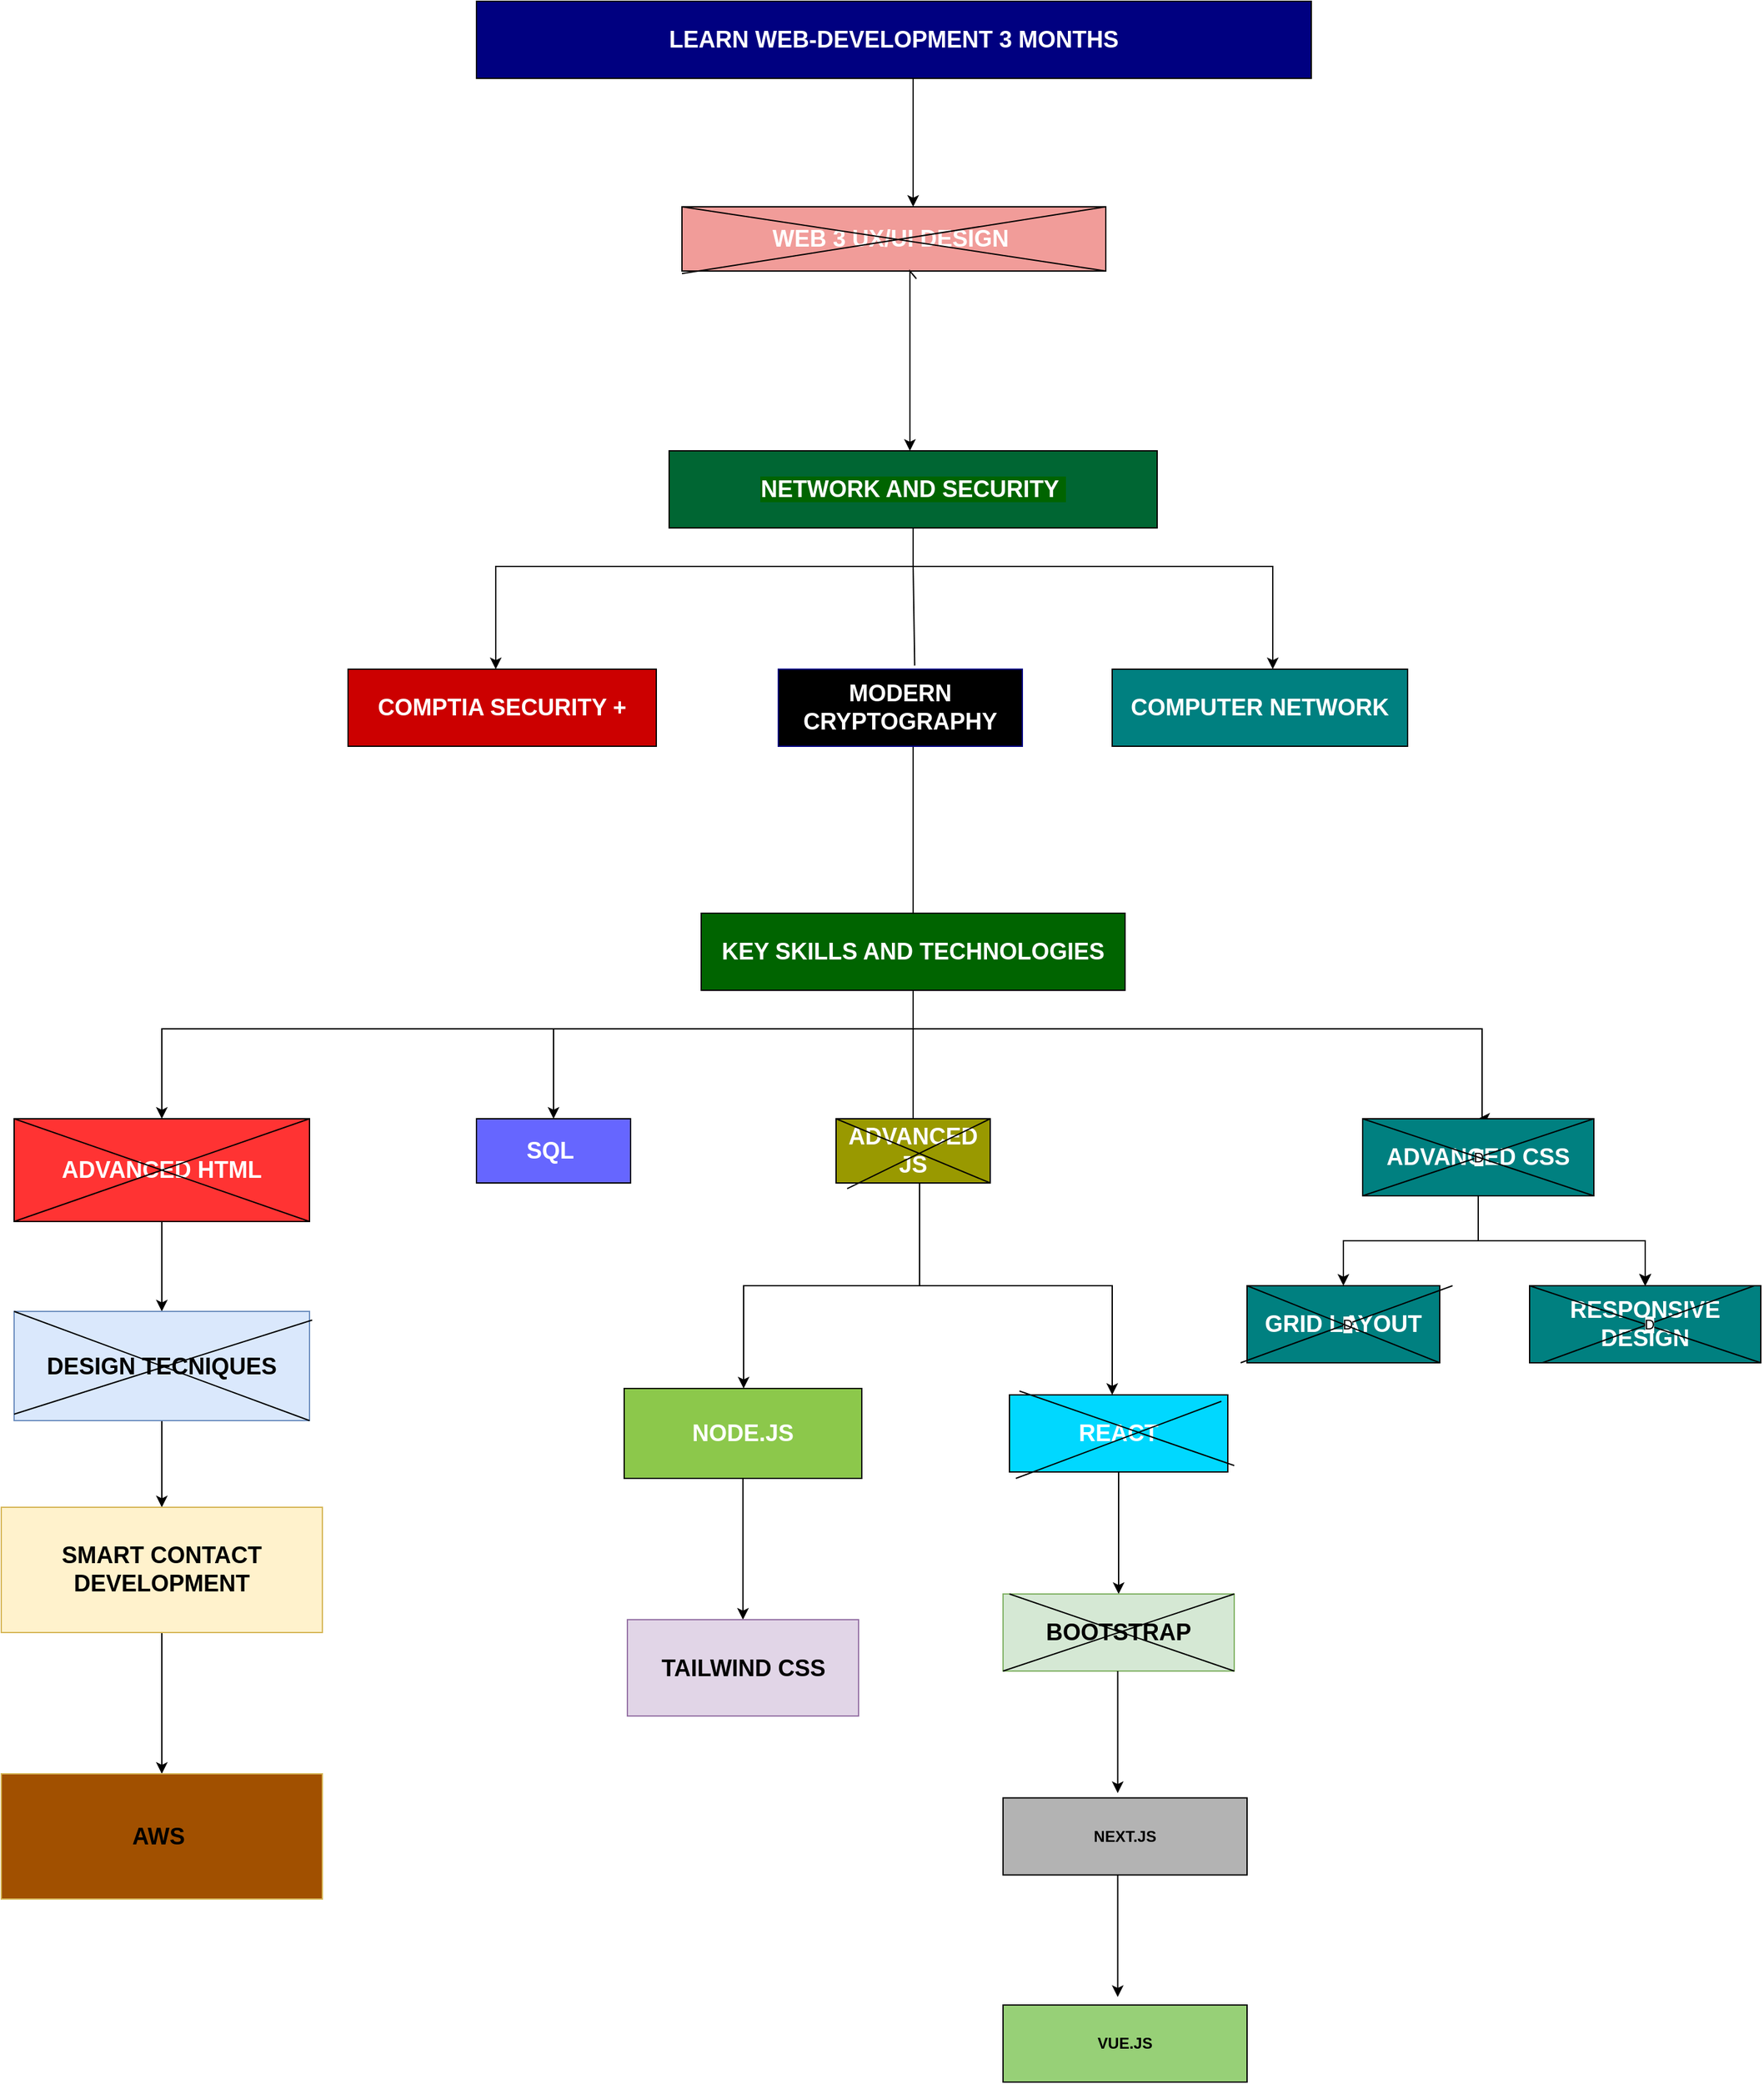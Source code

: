 <mxfile version="24.3.1" type="github">
  <diagram name="Page-1" id="ptgx6MRMU3JIALGFSwDf">
    <mxGraphModel dx="2391" dy="1087" grid="1" gridSize="10" guides="1" tooltips="1" connect="1" arrows="1" fold="1" page="1" pageScale="1" pageWidth="850" pageHeight="1100" math="0" shadow="0">
      <root>
        <mxCell id="0" />
        <mxCell id="1" parent="0" />
        <mxCell id="2ljxNgmDqB6YfOjgcQZT-61" value="" style="edgeStyle=orthogonalEdgeStyle;rounded=0;orthogonalLoop=1;jettySize=auto;html=1;" parent="1" source="2ljxNgmDqB6YfOjgcQZT-1" target="2ljxNgmDqB6YfOjgcQZT-49" edge="1">
          <mxGeometry relative="1" as="geometry">
            <Array as="points">
              <mxPoint x="880" y="150" />
              <mxPoint x="880" y="150" />
            </Array>
          </mxGeometry>
        </mxCell>
        <mxCell id="2ljxNgmDqB6YfOjgcQZT-1" value="&lt;h2&gt;&lt;b&gt;&lt;font color=&quot;#ffffff&quot;&gt;LEARN WEB-DEVELOPMENT 3 MONTHS&lt;/font&gt;&lt;/b&gt;&lt;/h2&gt;" style="rounded=0;whiteSpace=wrap;html=1;fillColor=#000080;" parent="1" vertex="1">
          <mxGeometry x="540" y="50" width="650" height="60" as="geometry" />
        </mxCell>
        <mxCell id="2ljxNgmDqB6YfOjgcQZT-6" value="" style="edgeStyle=orthogonalEdgeStyle;rounded=0;orthogonalLoop=1;jettySize=auto;html=1;exitX=0.5;exitY=1;exitDx=0;exitDy=0;entryX=0.5;entryY=0;entryDx=0;entryDy=0;" parent="1" source="2ljxNgmDqB6YfOjgcQZT-3" target="2ljxNgmDqB6YfOjgcQZT-5" edge="1">
          <mxGeometry relative="1" as="geometry">
            <mxPoint x="885" y="840.0" as="sourcePoint" />
            <mxPoint x="300" y="830" as="targetPoint" />
            <Array as="points">
              <mxPoint x="880" y="850" />
              <mxPoint x="295" y="850" />
            </Array>
          </mxGeometry>
        </mxCell>
        <mxCell id="2ljxNgmDqB6YfOjgcQZT-15" style="edgeStyle=orthogonalEdgeStyle;rounded=0;orthogonalLoop=1;jettySize=auto;html=1;entryX=0.5;entryY=0;entryDx=0;entryDy=0;" parent="1" target="2ljxNgmDqB6YfOjgcQZT-8" edge="1">
          <mxGeometry relative="1" as="geometry">
            <mxPoint x="1319" y="890" as="targetPoint" />
            <mxPoint x="850" y="820" as="sourcePoint" />
            <Array as="points">
              <mxPoint x="880" y="820" />
              <mxPoint x="880" y="850" />
              <mxPoint x="1323" y="850" />
              <mxPoint x="1323" y="920" />
            </Array>
          </mxGeometry>
        </mxCell>
        <mxCell id="2ljxNgmDqB6YfOjgcQZT-3" value="&lt;h2&gt;&lt;b&gt;&lt;font color=&quot;#ffffff&quot;&gt;KEY SKILLS AND TECHNOLOGIES&lt;/font&gt;&lt;/b&gt;&lt;/h2&gt;" style="rounded=0;whiteSpace=wrap;html=1;fillColor=#006400;" parent="1" vertex="1">
          <mxGeometry x="715" y="760" width="330" height="60" as="geometry" />
        </mxCell>
        <mxCell id="Xf_xQN7SUd8G-yfiMLFL-4" value="" style="edgeStyle=orthogonalEdgeStyle;rounded=0;orthogonalLoop=1;jettySize=auto;html=1;" parent="1" source="2ljxNgmDqB6YfOjgcQZT-5" target="Xf_xQN7SUd8G-yfiMLFL-3" edge="1">
          <mxGeometry relative="1" as="geometry" />
        </mxCell>
        <mxCell id="2ljxNgmDqB6YfOjgcQZT-5" value="&lt;h2&gt;&lt;font color=&quot;#ffffff&quot;&gt;ADVANCED HTML&lt;/font&gt;&lt;/h2&gt;" style="whiteSpace=wrap;html=1;rounded=0;fillColor=#FF3333;" parent="1" vertex="1">
          <mxGeometry x="180" y="920" width="230" height="80" as="geometry" />
        </mxCell>
        <mxCell id="Xf_xQN7SUd8G-yfiMLFL-6" value="" style="edgeStyle=orthogonalEdgeStyle;rounded=0;orthogonalLoop=1;jettySize=auto;html=1;" parent="1" source="2ljxNgmDqB6YfOjgcQZT-8" target="Xf_xQN7SUd8G-yfiMLFL-5" edge="1">
          <mxGeometry relative="1" as="geometry" />
        </mxCell>
        <mxCell id="Xf_xQN7SUd8G-yfiMLFL-7" value="" style="edgeStyle=orthogonalEdgeStyle;rounded=0;orthogonalLoop=1;jettySize=auto;html=1;" parent="1" source="2ljxNgmDqB6YfOjgcQZT-8" target="Xf_xQN7SUd8G-yfiMLFL-5" edge="1">
          <mxGeometry relative="1" as="geometry" />
        </mxCell>
        <mxCell id="Xf_xQN7SUd8G-yfiMLFL-8" value="" style="edgeStyle=orthogonalEdgeStyle;rounded=0;orthogonalLoop=1;jettySize=auto;html=1;" parent="1" source="2ljxNgmDqB6YfOjgcQZT-8" target="Xf_xQN7SUd8G-yfiMLFL-5" edge="1">
          <mxGeometry relative="1" as="geometry" />
        </mxCell>
        <mxCell id="Xf_xQN7SUd8G-yfiMLFL-11" value="" style="edgeStyle=orthogonalEdgeStyle;rounded=0;orthogonalLoop=1;jettySize=auto;html=1;" parent="1" source="2ljxNgmDqB6YfOjgcQZT-8" target="Xf_xQN7SUd8G-yfiMLFL-5" edge="1">
          <mxGeometry relative="1" as="geometry" />
        </mxCell>
        <mxCell id="Xf_xQN7SUd8G-yfiMLFL-12" value="" style="edgeStyle=orthogonalEdgeStyle;rounded=0;orthogonalLoop=1;jettySize=auto;html=1;" parent="1" source="2ljxNgmDqB6YfOjgcQZT-8" target="Xf_xQN7SUd8G-yfiMLFL-5" edge="1">
          <mxGeometry relative="1" as="geometry" />
        </mxCell>
        <mxCell id="Xf_xQN7SUd8G-yfiMLFL-14" value="" style="edgeStyle=orthogonalEdgeStyle;rounded=0;orthogonalLoop=1;jettySize=auto;html=1;" parent="1" source="2ljxNgmDqB6YfOjgcQZT-8" target="Xf_xQN7SUd8G-yfiMLFL-13" edge="1">
          <mxGeometry relative="1" as="geometry" />
        </mxCell>
        <mxCell id="2ljxNgmDqB6YfOjgcQZT-8" value="&lt;h2&gt;&lt;b&gt;&lt;font color=&quot;#ffffff&quot;&gt;ADVANCED CSS&lt;/font&gt;&lt;/b&gt;&lt;/h2&gt;" style="rounded=0;whiteSpace=wrap;html=1;fillColor=#008080;" parent="1" vertex="1">
          <mxGeometry x="1230" y="920" width="180" height="60" as="geometry" />
        </mxCell>
        <mxCell id="2ljxNgmDqB6YfOjgcQZT-21" value="" style="edgeStyle=orthogonalEdgeStyle;rounded=0;orthogonalLoop=1;jettySize=auto;html=1;" parent="1" source="2ljxNgmDqB6YfOjgcQZT-11" target="2ljxNgmDqB6YfOjgcQZT-20" edge="1">
          <mxGeometry relative="1" as="geometry">
            <Array as="points">
              <mxPoint x="885" y="1050" />
              <mxPoint x="748" y="1050" />
            </Array>
          </mxGeometry>
        </mxCell>
        <mxCell id="2ljxNgmDqB6YfOjgcQZT-26" value="" style="edgeStyle=orthogonalEdgeStyle;rounded=0;orthogonalLoop=1;jettySize=auto;html=1;" parent="1" source="2ljxNgmDqB6YfOjgcQZT-11" target="2ljxNgmDqB6YfOjgcQZT-25" edge="1">
          <mxGeometry relative="1" as="geometry">
            <Array as="points">
              <mxPoint x="885" y="1050" />
              <mxPoint x="1035" y="1050" />
            </Array>
          </mxGeometry>
        </mxCell>
        <mxCell id="2ljxNgmDqB6YfOjgcQZT-11" value="&lt;h2&gt;&lt;font color=&quot;#ffffff&quot;&gt;ADVANCED JS&lt;/font&gt;&lt;/h2&gt;" style="rounded=0;whiteSpace=wrap;html=1;fillColor=#999900;" parent="1" vertex="1">
          <mxGeometry x="820" y="920" width="120" height="50" as="geometry" />
        </mxCell>
        <mxCell id="Xf_xQN7SUd8G-yfiMLFL-22" value="" style="edgeStyle=orthogonalEdgeStyle;rounded=0;orthogonalLoop=1;jettySize=auto;html=1;" parent="1" source="2ljxNgmDqB6YfOjgcQZT-20" target="Xf_xQN7SUd8G-yfiMLFL-21" edge="1">
          <mxGeometry relative="1" as="geometry" />
        </mxCell>
        <mxCell id="2ljxNgmDqB6YfOjgcQZT-20" value="&lt;h2&gt;&lt;b&gt;&lt;font color=&quot;#ffffff&quot;&gt;NODE.JS&lt;/font&gt;&lt;/b&gt;&lt;/h2&gt;" style="whiteSpace=wrap;html=1;rounded=0;fillColor=#8CC84B;" parent="1" vertex="1">
          <mxGeometry x="655" y="1130" width="185" height="70" as="geometry" />
        </mxCell>
        <mxCell id="Xf_xQN7SUd8G-yfiMLFL-19" value="" style="edgeStyle=orthogonalEdgeStyle;rounded=0;orthogonalLoop=1;jettySize=auto;html=1;" parent="1" source="2ljxNgmDqB6YfOjgcQZT-25" target="Xf_xQN7SUd8G-yfiMLFL-18" edge="1">
          <mxGeometry relative="1" as="geometry" />
        </mxCell>
        <mxCell id="2ljxNgmDqB6YfOjgcQZT-25" value="&lt;h2&gt;&lt;b&gt;&lt;font color=&quot;#ffffff&quot;&gt;REACT&lt;/font&gt;&lt;/b&gt;&lt;/h2&gt;" style="whiteSpace=wrap;html=1;rounded=0;fillColor=#00D8FF;" parent="1" vertex="1">
          <mxGeometry x="955" y="1135" width="170" height="60" as="geometry" />
        </mxCell>
        <mxCell id="2ljxNgmDqB6YfOjgcQZT-32" value="" style="edgeStyle=orthogonalEdgeStyle;rounded=0;orthogonalLoop=1;jettySize=auto;html=1;exitX=0.455;exitY=0;exitDx=0;exitDy=0;exitPerimeter=0;" parent="1" source="2ljxNgmDqB6YfOjgcQZT-28" edge="1">
          <mxGeometry relative="1" as="geometry">
            <mxPoint x="555" y="570" as="targetPoint" />
            <Array as="points">
              <mxPoint x="880" y="400" />
              <mxPoint x="880" y="490" />
              <mxPoint x="555" y="490" />
            </Array>
          </mxGeometry>
        </mxCell>
        <mxCell id="2ljxNgmDqB6YfOjgcQZT-39" style="edgeStyle=orthogonalEdgeStyle;rounded=0;orthogonalLoop=1;jettySize=auto;html=1;entryX=0.5;entryY=0;entryDx=0;entryDy=0;" parent="1" edge="1">
          <mxGeometry relative="1" as="geometry">
            <mxPoint x="1160" y="570" as="targetPoint" />
            <Array as="points">
              <mxPoint x="880" y="460" />
              <mxPoint x="880" y="490" />
              <mxPoint x="1160" y="490" />
            </Array>
            <mxPoint x="890" y="460" as="sourcePoint" />
          </mxGeometry>
        </mxCell>
        <mxCell id="2ljxNgmDqB6YfOjgcQZT-28" value="&lt;h2&gt;&lt;b style=&quot;background-color: rgb(0, 100, 0);&quot;&gt;&lt;font color=&quot;#ffffff&quot;&gt;NETWORK AND SECURITY&amp;nbsp;&lt;/font&gt;&lt;/b&gt;&lt;/h2&gt;" style="whiteSpace=wrap;html=1;rounded=0;fillColor=#006633;" parent="1" vertex="1">
          <mxGeometry x="690" y="400" width="380" height="60" as="geometry" />
        </mxCell>
        <mxCell id="2ljxNgmDqB6YfOjgcQZT-31" value="&lt;h2&gt;&lt;b&gt;&lt;font color=&quot;#ffffff&quot;&gt;COMPTIA SECURITY +&lt;/font&gt;&lt;/b&gt;&lt;/h2&gt;" style="whiteSpace=wrap;html=1;rounded=0;fillColor=#CC0000;" parent="1" vertex="1">
          <mxGeometry x="440" y="570" width="240" height="60" as="geometry" />
        </mxCell>
        <mxCell id="2ljxNgmDqB6YfOjgcQZT-33" value="&lt;h2&gt;&lt;b&gt;&lt;font color=&quot;#ffffff&quot;&gt;COMPUTER NETWORK&lt;/font&gt;&lt;/b&gt;&lt;/h2&gt;" style="whiteSpace=wrap;html=1;rounded=0;fillColor=#008080;" parent="1" vertex="1">
          <mxGeometry x="1035" y="570" width="230" height="60" as="geometry" />
        </mxCell>
        <mxCell id="2ljxNgmDqB6YfOjgcQZT-48" value="" style="endArrow=none;html=1;rounded=0;exitX=0.5;exitY=0;exitDx=0;exitDy=0;" parent="1" source="2ljxNgmDqB6YfOjgcQZT-3" edge="1">
          <mxGeometry width="50" height="50" relative="1" as="geometry">
            <mxPoint x="881" y="750" as="sourcePoint" />
            <mxPoint x="880" y="620" as="targetPoint" />
          </mxGeometry>
        </mxCell>
        <mxCell id="2ljxNgmDqB6YfOjgcQZT-49" value="&lt;h2&gt;&lt;b&gt;&lt;font color=&quot;#ffffff&quot;&gt;WEB 3 UX/UI DESIGN&amp;nbsp;&lt;/font&gt;&lt;/b&gt;&lt;/h2&gt;" style="rounded=0;whiteSpace=wrap;html=1;fillColor=#F19C99;" parent="1" vertex="1">
          <mxGeometry x="700" y="210" width="330" height="50" as="geometry" />
        </mxCell>
        <mxCell id="2ljxNgmDqB6YfOjgcQZT-50" value="&lt;h2&gt;&lt;b&gt;&lt;font color=&quot;#ffffff&quot;&gt;MODERN CRYPTOGRAPHY&lt;/font&gt;&lt;/b&gt;&lt;/h2&gt;" style="rounded=0;whiteSpace=wrap;html=1;fillColor=#;strokeColor=#000080;" parent="1" vertex="1">
          <mxGeometry x="775" y="570" width="190" height="60" as="geometry" />
        </mxCell>
        <mxCell id="2ljxNgmDqB6YfOjgcQZT-55" value="" style="endArrow=none;html=1;rounded=0;exitX=0.559;exitY=-0.047;exitDx=0;exitDy=0;exitPerimeter=0;" parent="1" source="2ljxNgmDqB6YfOjgcQZT-50" edge="1">
          <mxGeometry width="50" height="50" relative="1" as="geometry">
            <mxPoint x="880" y="550" as="sourcePoint" />
            <mxPoint x="880" y="490" as="targetPoint" />
          </mxGeometry>
        </mxCell>
        <mxCell id="2ljxNgmDqB6YfOjgcQZT-60" value="" style="endArrow=classic;html=1;rounded=0;exitX=0.5;exitY=1;exitDx=0;exitDy=0;" parent="1" edge="1">
          <mxGeometry width="50" height="50" relative="1" as="geometry">
            <mxPoint x="882.51" y="266" as="sourcePoint" />
            <mxPoint x="877.49" y="400" as="targetPoint" />
            <Array as="points">
              <mxPoint x="877.49" y="260" />
            </Array>
          </mxGeometry>
        </mxCell>
        <mxCell id="2ljxNgmDqB6YfOjgcQZT-63" value="&lt;h2&gt;&lt;font color=&quot;#ffffff&quot;&gt;SQL&amp;nbsp;&lt;/font&gt;&lt;/h2&gt;" style="rounded=0;whiteSpace=wrap;html=1;fillColor=#6666FF;" parent="1" vertex="1">
          <mxGeometry x="540" y="920" width="120" height="50" as="geometry" />
        </mxCell>
        <mxCell id="2ljxNgmDqB6YfOjgcQZT-66" value="" style="endArrow=classic;html=1;rounded=0;" parent="1" edge="1">
          <mxGeometry width="50" height="50" relative="1" as="geometry">
            <mxPoint x="600" y="850" as="sourcePoint" />
            <mxPoint x="600" y="920" as="targetPoint" />
          </mxGeometry>
        </mxCell>
        <mxCell id="2ljxNgmDqB6YfOjgcQZT-71" value="" style="endArrow=none;html=1;rounded=0;exitX=0.5;exitY=0;exitDx=0;exitDy=0;" parent="1" source="2ljxNgmDqB6YfOjgcQZT-11" edge="1">
          <mxGeometry width="50" height="50" relative="1" as="geometry">
            <mxPoint x="1170" y="810" as="sourcePoint" />
            <mxPoint x="880" y="850" as="targetPoint" />
          </mxGeometry>
        </mxCell>
        <mxCell id="Xf_xQN7SUd8G-yfiMLFL-17" value="" style="edgeStyle=orthogonalEdgeStyle;rounded=0;orthogonalLoop=1;jettySize=auto;html=1;" parent="1" source="Xf_xQN7SUd8G-yfiMLFL-3" target="Xf_xQN7SUd8G-yfiMLFL-16" edge="1">
          <mxGeometry relative="1" as="geometry" />
        </mxCell>
        <mxCell id="Xf_xQN7SUd8G-yfiMLFL-3" value="&lt;h2&gt;DESIGN TECNIQUES&lt;/h2&gt;" style="whiteSpace=wrap;html=1;fillColor=#dae8fc;rounded=0;strokeColor=#6c8ebf;" parent="1" vertex="1">
          <mxGeometry x="180" y="1070" width="230" height="85" as="geometry" />
        </mxCell>
        <mxCell id="Xf_xQN7SUd8G-yfiMLFL-5" value="&lt;h2&gt;&lt;font color=&quot;#ffffff&quot;&gt;RESPONSIVE DESIGN&lt;/font&gt;&lt;/h2&gt;" style="rounded=0;whiteSpace=wrap;html=1;fillColor=#008080;" parent="1" vertex="1">
          <mxGeometry x="1360" y="1050" width="180" height="60" as="geometry" />
        </mxCell>
        <mxCell id="Xf_xQN7SUd8G-yfiMLFL-13" value="&lt;h2&gt;&lt;font color=&quot;#ffffff&quot;&gt;GRID LAYOUT&lt;/font&gt;&lt;/h2&gt;" style="whiteSpace=wrap;html=1;fillColor=#008080;rounded=0;" parent="1" vertex="1">
          <mxGeometry x="1140" y="1050" width="150" height="60" as="geometry" />
        </mxCell>
        <mxCell id="Xf_xQN7SUd8G-yfiMLFL-15" style="edgeStyle=orthogonalEdgeStyle;rounded=0;orthogonalLoop=1;jettySize=auto;html=1;exitX=0.5;exitY=1;exitDx=0;exitDy=0;" parent="1" source="Xf_xQN7SUd8G-yfiMLFL-5" target="Xf_xQN7SUd8G-yfiMLFL-5" edge="1">
          <mxGeometry relative="1" as="geometry" />
        </mxCell>
        <mxCell id="QJuxJTQTT-bbV8u5nAK--36" style="edgeStyle=orthogonalEdgeStyle;rounded=0;orthogonalLoop=1;jettySize=auto;html=1;entryX=0.5;entryY=0;entryDx=0;entryDy=0;" edge="1" parent="1" source="Xf_xQN7SUd8G-yfiMLFL-16" target="QJuxJTQTT-bbV8u5nAK--34">
          <mxGeometry relative="1" as="geometry">
            <mxPoint x="295" y="1420" as="targetPoint" />
          </mxGeometry>
        </mxCell>
        <mxCell id="Xf_xQN7SUd8G-yfiMLFL-16" value="&lt;h2&gt;&lt;b&gt;SMART CONTACT DEVELOPMENT&lt;/b&gt;&lt;/h2&gt;" style="whiteSpace=wrap;html=1;fillColor=#fff2cc;strokeColor=#d6b656;rounded=0;" parent="1" vertex="1">
          <mxGeometry x="170" y="1222.5" width="250" height="97.5" as="geometry" />
        </mxCell>
        <mxCell id="Xf_xQN7SUd8G-yfiMLFL-18" value="&lt;h2&gt;&lt;b&gt;BOOTSTRAP&lt;/b&gt;&lt;/h2&gt;" style="whiteSpace=wrap;html=1;fillColor=#d5e8d4;rounded=0;strokeColor=#82b366;" parent="1" vertex="1">
          <mxGeometry x="950" y="1290" width="180" height="60" as="geometry" />
        </mxCell>
        <mxCell id="Xf_xQN7SUd8G-yfiMLFL-21" value="&lt;h2&gt;&lt;b&gt;TAILWIND CSS&lt;/b&gt;&lt;/h2&gt;" style="whiteSpace=wrap;html=1;fillColor=#e1d5e7;rounded=0;strokeColor=#9673a6;" parent="1" vertex="1">
          <mxGeometry x="657.5" y="1310" width="180" height="75" as="geometry" />
        </mxCell>
        <mxCell id="QJuxJTQTT-bbV8u5nAK--1" value="" style="endArrow=none;html=1;rounded=0;fillColor=#330000;entryX=1.009;entryY=0.107;entryDx=0;entryDy=0;entryPerimeter=0;" edge="1" parent="1">
          <mxGeometry width="50" height="50" relative="1" as="geometry">
            <mxPoint x="180" y="1150" as="sourcePoint" />
            <mxPoint x="412.07" y="1076.78" as="targetPoint" />
          </mxGeometry>
        </mxCell>
        <mxCell id="QJuxJTQTT-bbV8u5nAK--6" value="" style="endArrow=none;html=1;rounded=0;fillColor=#330000;exitX=0;exitY=1;exitDx=0;exitDy=0;entryX=1;entryY=1;entryDx=0;entryDy=0;" edge="1" parent="1" target="Xf_xQN7SUd8G-yfiMLFL-3">
          <mxGeometry width="50" height="50" relative="1" as="geometry">
            <mxPoint x="180" y="1070" as="sourcePoint" />
            <mxPoint x="410" y="1121.78" as="targetPoint" />
          </mxGeometry>
        </mxCell>
        <mxCell id="QJuxJTQTT-bbV8u5nAK--7" value="" style="endArrow=none;html=1;rounded=0;fillColor=#330000;exitX=0;exitY=1;exitDx=0;exitDy=0;entryX=1;entryY=0;entryDx=0;entryDy=0;elbow=vertical;" edge="1" parent="1" source="Xf_xQN7SUd8G-yfiMLFL-18" target="Xf_xQN7SUd8G-yfiMLFL-18">
          <mxGeometry width="50" height="50" relative="1" as="geometry">
            <mxPoint x="970" y="1365" as="sourcePoint" />
            <mxPoint x="1140" y="1275" as="targetPoint" />
          </mxGeometry>
        </mxCell>
        <mxCell id="QJuxJTQTT-bbV8u5nAK--8" value="" style="endArrow=none;html=1;rounded=0;fillColor=#330000;entryX=1;entryY=1;entryDx=0;entryDy=0;" edge="1" parent="1" target="Xf_xQN7SUd8G-yfiMLFL-5">
          <mxGeometry width="50" height="50" relative="1" as="geometry">
            <mxPoint x="1360" y="1050" as="sourcePoint" />
            <mxPoint x="1572.07" y="1135" as="targetPoint" />
          </mxGeometry>
        </mxCell>
        <mxCell id="QJuxJTQTT-bbV8u5nAK--11" value="" style="endArrow=none;html=1;rounded=0;fillColor=#330000;" edge="1" parent="1">
          <mxGeometry width="50" height="50" relative="1" as="geometry">
            <mxPoint x="960" y="1200" as="sourcePoint" />
            <mxPoint x="1120" y="1140" as="targetPoint" />
          </mxGeometry>
        </mxCell>
        <mxCell id="QJuxJTQTT-bbV8u5nAK--12" value="" style="endArrow=none;html=1;rounded=0;fillColor=#330000;exitX=0.042;exitY=0.029;exitDx=0;exitDy=0;exitPerimeter=0;" edge="1" parent="1">
          <mxGeometry width="50" height="50" relative="1" as="geometry">
            <mxPoint x="962.77" y="1132.03" as="sourcePoint" />
            <mxPoint x="1130" y="1190" as="targetPoint" />
          </mxGeometry>
        </mxCell>
        <mxCell id="QJuxJTQTT-bbV8u5nAK--14" value="" style="endArrow=none;html=1;rounded=0;fillColor=#330000;entryX=1;entryY=1;entryDx=0;entryDy=0;" edge="1" parent="1" target="Xf_xQN7SUd8G-yfiMLFL-18">
          <mxGeometry width="50" height="50" relative="1" as="geometry">
            <mxPoint x="955" y="1290" as="sourcePoint" />
            <mxPoint x="1167.07" y="1375" as="targetPoint" />
          </mxGeometry>
        </mxCell>
        <mxCell id="QJuxJTQTT-bbV8u5nAK--15" value="D" style="endArrow=none;html=1;rounded=0;fillColor=#330000;" edge="1" parent="1">
          <mxGeometry width="50" height="50" relative="1" as="geometry">
            <mxPoint x="1370" y="1110" as="sourcePoint" />
            <mxPoint x="1535" y="1050" as="targetPoint" />
          </mxGeometry>
        </mxCell>
        <mxCell id="QJuxJTQTT-bbV8u5nAK--17" value="D" style="endArrow=none;html=1;rounded=0;fillColor=#330000;" edge="1" parent="1">
          <mxGeometry width="50" height="50" relative="1" as="geometry">
            <mxPoint x="1135" y="1110" as="sourcePoint" />
            <mxPoint x="1300" y="1050" as="targetPoint" />
          </mxGeometry>
        </mxCell>
        <mxCell id="QJuxJTQTT-bbV8u5nAK--18" value="" style="endArrow=none;html=1;rounded=0;fillColor=#330000;entryX=1;entryY=1;entryDx=0;entryDy=0;exitX=0;exitY=0;exitDx=0;exitDy=0;" edge="1" parent="1" source="Xf_xQN7SUd8G-yfiMLFL-13" target="Xf_xQN7SUd8G-yfiMLFL-13">
          <mxGeometry width="50" height="50" relative="1" as="geometry">
            <mxPoint x="1125" y="1050" as="sourcePoint" />
            <mxPoint x="1305" y="1110" as="targetPoint" />
          </mxGeometry>
        </mxCell>
        <mxCell id="QJuxJTQTT-bbV8u5nAK--24" value="" style="endArrow=none;html=1;rounded=0;fillColor=#330000;entryX=1;entryY=1;entryDx=0;entryDy=0;" edge="1" parent="1" target="2ljxNgmDqB6YfOjgcQZT-11">
          <mxGeometry width="50" height="50" relative="1" as="geometry">
            <mxPoint x="820" y="920" as="sourcePoint" />
            <mxPoint x="995" y="980" as="targetPoint" />
          </mxGeometry>
        </mxCell>
        <mxCell id="QJuxJTQTT-bbV8u5nAK--25" value="" style="endArrow=none;html=1;rounded=0;fillColor=#330000;exitX=0.072;exitY=1.088;exitDx=0;exitDy=0;entryX=1;entryY=0;entryDx=0;entryDy=0;exitPerimeter=0;" edge="1" parent="1" source="2ljxNgmDqB6YfOjgcQZT-11">
          <mxGeometry width="50" height="50" relative="1" as="geometry">
            <mxPoint x="760" y="980" as="sourcePoint" />
            <mxPoint x="940" y="920" as="targetPoint" />
          </mxGeometry>
        </mxCell>
        <mxCell id="QJuxJTQTT-bbV8u5nAK--26" value="" style="endArrow=none;html=1;rounded=0;fillColor=#330000;exitX=0;exitY=1;exitDx=0;exitDy=0;entryX=1;entryY=0;entryDx=0;entryDy=0;elbow=vertical;" edge="1" parent="1" target="2ljxNgmDqB6YfOjgcQZT-5">
          <mxGeometry width="50" height="50" relative="1" as="geometry">
            <mxPoint x="180" y="1000" as="sourcePoint" />
            <mxPoint x="360" y="940" as="targetPoint" />
          </mxGeometry>
        </mxCell>
        <mxCell id="QJuxJTQTT-bbV8u5nAK--27" value="" style="endArrow=none;html=1;rounded=0;fillColor=#330000;entryX=1;entryY=1;entryDx=0;entryDy=0;" edge="1" parent="1" target="2ljxNgmDqB6YfOjgcQZT-5">
          <mxGeometry width="50" height="50" relative="1" as="geometry">
            <mxPoint x="180" y="920" as="sourcePoint" />
            <mxPoint x="355" y="980" as="targetPoint" />
          </mxGeometry>
        </mxCell>
        <mxCell id="QJuxJTQTT-bbV8u5nAK--28" value="D" style="endArrow=none;html=1;rounded=0;fillColor=#330000;entryX=1;entryY=0;entryDx=0;entryDy=0;" edge="1" parent="1" target="2ljxNgmDqB6YfOjgcQZT-8">
          <mxGeometry width="50" height="50" relative="1" as="geometry">
            <mxPoint x="1230" y="980" as="sourcePoint" />
            <mxPoint x="1395" y="920" as="targetPoint" />
          </mxGeometry>
        </mxCell>
        <mxCell id="QJuxJTQTT-bbV8u5nAK--29" value="" style="endArrow=none;html=1;rounded=0;fillColor=#330000;entryX=1;entryY=1;entryDx=0;entryDy=0;" edge="1" parent="1">
          <mxGeometry width="50" height="50" relative="1" as="geometry">
            <mxPoint x="1230" y="920" as="sourcePoint" />
            <mxPoint x="1410" y="980" as="targetPoint" />
          </mxGeometry>
        </mxCell>
        <mxCell id="QJuxJTQTT-bbV8u5nAK--30" value="" style="endArrow=none;html=1;rounded=0;fillColor=#330000;exitX=0.072;exitY=1.088;exitDx=0;exitDy=0;entryX=1;entryY=0;entryDx=0;entryDy=0;exitPerimeter=0;" edge="1" parent="1" target="2ljxNgmDqB6YfOjgcQZT-49">
          <mxGeometry width="50" height="50" relative="1" as="geometry">
            <mxPoint x="700" y="262" as="sourcePoint" />
            <mxPoint x="811" y="208" as="targetPoint" />
          </mxGeometry>
        </mxCell>
        <mxCell id="QJuxJTQTT-bbV8u5nAK--31" value="" style="endArrow=none;html=1;rounded=0;fillColor=#330000;exitX=0;exitY=0;exitDx=0;exitDy=0;entryX=1;entryY=1;entryDx=0;entryDy=0;exitPerimeter=0;" edge="1" parent="1" source="2ljxNgmDqB6YfOjgcQZT-49" target="2ljxNgmDqB6YfOjgcQZT-49">
          <mxGeometry width="50" height="50" relative="1" as="geometry">
            <mxPoint x="710" y="272" as="sourcePoint" />
            <mxPoint x="1040" y="220" as="targetPoint" />
          </mxGeometry>
        </mxCell>
        <mxCell id="QJuxJTQTT-bbV8u5nAK--34" value="&lt;h2&gt;AWS&amp;nbsp;&lt;/h2&gt;" style="whiteSpace=wrap;html=1;fillColor=#A15000;strokeColor=#d6b656;rounded=0;" vertex="1" parent="1">
          <mxGeometry x="170" y="1430" width="250" height="97.5" as="geometry" />
        </mxCell>
        <mxCell id="QJuxJTQTT-bbV8u5nAK--37" value="&lt;b&gt;NEXT.JS&lt;/b&gt;" style="whiteSpace=wrap;html=1;fillColor=#B3B3B3;" vertex="1" parent="1">
          <mxGeometry x="950" y="1448.75" width="190" height="60" as="geometry" />
        </mxCell>
        <mxCell id="QJuxJTQTT-bbV8u5nAK--38" value="" style="edgeStyle=orthogonalEdgeStyle;rounded=0;orthogonalLoop=1;jettySize=auto;html=1;" edge="1" parent="1">
          <mxGeometry relative="1" as="geometry">
            <mxPoint x="1039.29" y="1350" as="sourcePoint" />
            <mxPoint x="1039.29" y="1445" as="targetPoint" />
          </mxGeometry>
        </mxCell>
        <mxCell id="QJuxJTQTT-bbV8u5nAK--39" value="&lt;b&gt;VUE.JS&lt;/b&gt;" style="whiteSpace=wrap;html=1;fillColor=#97D077;" vertex="1" parent="1">
          <mxGeometry x="950" y="1610" width="190" height="60" as="geometry" />
        </mxCell>
        <mxCell id="QJuxJTQTT-bbV8u5nAK--40" value="" style="edgeStyle=orthogonalEdgeStyle;rounded=0;orthogonalLoop=1;jettySize=auto;html=1;" edge="1" parent="1">
          <mxGeometry relative="1" as="geometry">
            <mxPoint x="1039.29" y="1508.75" as="sourcePoint" />
            <mxPoint x="1039.29" y="1603.75" as="targetPoint" />
          </mxGeometry>
        </mxCell>
      </root>
    </mxGraphModel>
  </diagram>
</mxfile>
